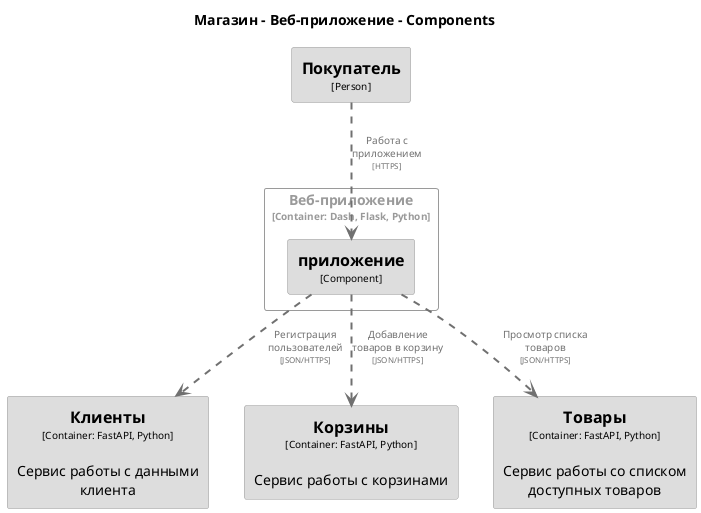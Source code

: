 @startuml
set separator none
title Магазин - Веб-приложение - Components

top to bottom direction

skinparam {
  arrowFontSize 10
  defaultTextAlignment center
  wrapWidth 200
  maxMessageSize 100
}

hide stereotype

skinparam rectangle<<Магазин.Клиенты>> {
  BackgroundColor #dddddd
  FontColor #000000
  BorderColor #9a9a9a
  shadowing false
}
skinparam rectangle<<Магазин.Корзины>> {
  BackgroundColor #dddddd
  FontColor #000000
  BorderColor #9a9a9a
  shadowing false
}
skinparam rectangle<<Покупатель>> {
  BackgroundColor #dddddd
  FontColor #000000
  BorderColor #9a9a9a
  shadowing false
}
skinparam rectangle<<Магазин.Товары>> {
  BackgroundColor #dddddd
  FontColor #000000
  BorderColor #9a9a9a
  shadowing false
}
skinparam rectangle<<Магазин.Вебприложение.приложение>> {
  BackgroundColor #dddddd
  FontColor #000000
  BorderColor #9a9a9a
  shadowing false
}
skinparam rectangle<<Магазин.Вебприложение>> {
  BorderColor #9a9a9a
  FontColor #9a9a9a
  shadowing false
}

rectangle "==Покупатель\n<size:10>[Person]</size>" <<Покупатель>> as Покупатель
rectangle "==Клиенты\n<size:10>[Container: FastAPI, Python]</size>\n\nСервис работы с данными клиента" <<Магазин.Клиенты>> as Магазин.Клиенты
rectangle "==Корзины\n<size:10>[Container: FastAPI, Python]</size>\n\nСервис работы с корзинами" <<Магазин.Корзины>> as Магазин.Корзины
rectangle "==Товары\n<size:10>[Container: FastAPI, Python]</size>\n\nСервис работы со списком доступных товаров" <<Магазин.Товары>> as Магазин.Товары

rectangle "Веб-приложение\n<size:10>[Container: Dash, Flask, Python]</size>" <<Магазин.Вебприложение>> {
  rectangle "==приложение\n<size:10>[Component]</size>" <<Магазин.Вебприложение.приложение>> as Магазин.Вебприложение.приложение
}

Покупатель .[#707070,thickness=2].> Магазин.Вебприложение.приложение : "<color:#707070>Работа с приложением\n<color:#707070><size:8>[HTTPS]</size>"
Магазин.Вебприложение.приложение .[#707070,thickness=2].> Магазин.Клиенты : "<color:#707070>Регистрация пользователей\n<color:#707070><size:8>[JSON/HTTPS]</size>"
Магазин.Вебприложение.приложение .[#707070,thickness=2].> Магазин.Товары : "<color:#707070>Просмотр списка товаров\n<color:#707070><size:8>[JSON/HTTPS]</size>"
Магазин.Вебприложение.приложение .[#707070,thickness=2].> Магазин.Корзины : "<color:#707070>Добавление товаров в корзину\n<color:#707070><size:8>[JSON/HTTPS]</size>"
@enduml